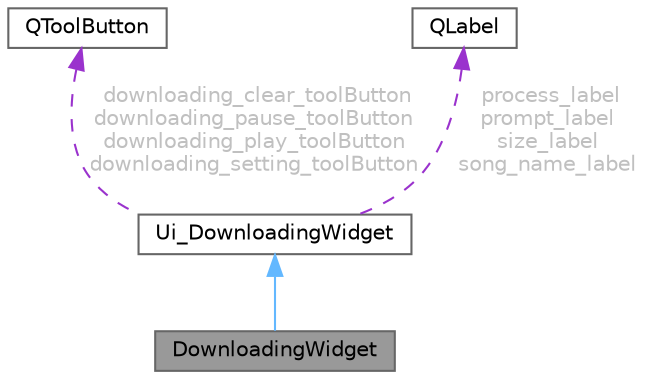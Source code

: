 digraph "DownloadingWidget"
{
 // LATEX_PDF_SIZE
  bgcolor="transparent";
  edge [fontname=Helvetica,fontsize=10,labelfontname=Helvetica,labelfontsize=10];
  node [fontname=Helvetica,fontsize=10,shape=box,height=0.2,width=0.4];
  Node1 [id="Node000001",label="DownloadingWidget",height=0.2,width=0.4,color="gray40", fillcolor="grey60", style="filled", fontcolor="black",tooltip=" "];
  Node2 -> Node1 [id="edge1_Node000001_Node000002",dir="back",color="steelblue1",style="solid",tooltip=" "];
  Node2 [id="Node000002",label="Ui_DownloadingWidget",height=0.2,width=0.4,color="gray40", fillcolor="white", style="filled",URL="$class_ui___downloading_widget.html",tooltip=" "];
  Node3 -> Node2 [id="edge2_Node000002_Node000003",dir="back",color="darkorchid3",style="dashed",tooltip=" ",label=" downloading_clear_toolButton\ndownloading_pause_toolButton\ndownloading_play_toolButton\ndownloading_setting_toolButton",fontcolor="grey" ];
  Node3 [id="Node000003",label="QToolButton",height=0.2,width=0.4,color="gray40", fillcolor="white", style="filled",URL="$class_q_tool_button.html",tooltip="工具按钮类"];
  Node4 -> Node2 [id="edge3_Node000002_Node000004",dir="back",color="darkorchid3",style="dashed",tooltip=" ",label=" process_label\nprompt_label\nsize_label\nsong_name_label",fontcolor="grey" ];
  Node4 [id="Node000004",label="QLabel",height=0.2,width=0.4,color="gray40", fillcolor="white", style="filled",URL="$class_q_label.html",tooltip="标签控件类"];
}
